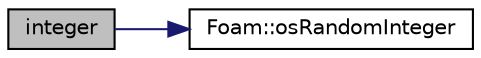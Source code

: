 digraph "integer"
{
  bgcolor="transparent";
  edge [fontname="Helvetica",fontsize="10",labelfontname="Helvetica",labelfontsize="10"];
  node [fontname="Helvetica",fontsize="10",shape=record];
  rankdir="LR";
  Node466 [label="integer",height=0.2,width=0.4,color="black", fillcolor="grey75", style="filled", fontcolor="black"];
  Node466 -> Node467 [color="midnightblue",fontsize="10",style="solid",fontname="Helvetica"];
  Node467 [label="Foam::osRandomInteger",height=0.2,width=0.4,color="black",URL="$a21851.html#a47764238f47e075499e7a45ac7cbe718",tooltip="Return random integer (uniform distribution between 0 and 2^31) "];
}
